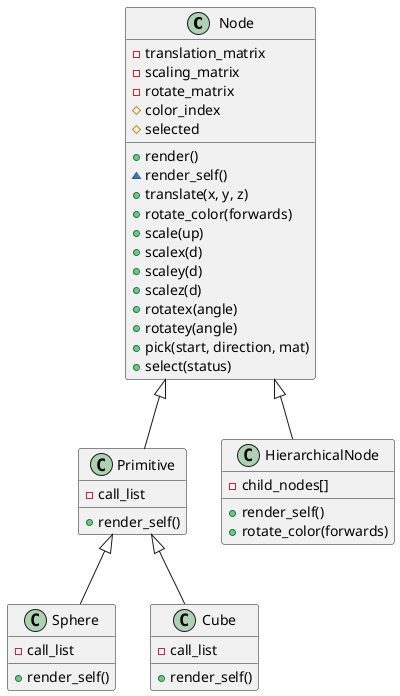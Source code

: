 @startuml
class Node {
-translation_matrix
-scaling_matrix
-rotate_matrix
#color_index
#selected
+render()
~render_self()
+translate(x, y, z)
+rotate_color(forwards)
+scale(up)
+scalex(d)
+scaley(d)
+scalez(d)
+rotatex(angle)
+rotatey(angle)
+pick(start, direction, mat)
+select(status)
}

class Primitive {
-call_list
+render_self()
}

class HierarchicalNode{
-child_nodes[]
+render_self()
+rotate_color(forwards)
}

class Sphere{
-call_list
+render_self()
}

class Cube{
-call_list
+render_self()
}

Node  <|-- Primitive

Node  <|-- HierarchicalNode

Primitive <|-- Sphere

Primitive <|-- Cube

@enduml